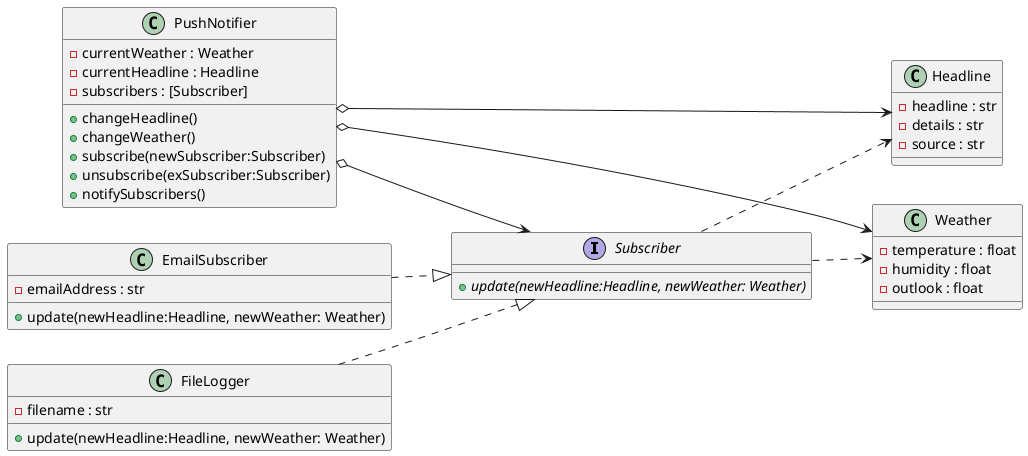 @startuml
	left to right direction
  interface Subscriber{
    + {abstract} update(newHeadline:Headline, newWeather: Weather)
  }

  class PushNotifier{
    - currentWeather : Weather
    - currentHeadline : Headline
    - subscribers : [Subscriber]
    + changeHeadline()
    + changeWeather()
    + subscribe(newSubscriber:Subscriber)
    + unsubscribe(exSubscriber:Subscriber)
    + notifySubscribers()
  }

  class Weather{
    - temperature : float
    - humidity : float
    - outlook : float
  }

  class Headline{
    - headline : str
    - details : str
    - source : str
  }

  class EmailSubscriber{
	 - emailAddress : str
    + update(newHeadline:Headline, newWeather: Weather)
  }

  class FileLogger{
	 - filename : str
    + update(newHeadline:Headline, newWeather: Weather)
  }

  EmailSubscriber ..|> Subscriber
  FileLogger ..|> Subscriber
  PushNotifier o--> Subscriber
  PushNotifier o--> Weather
  PushNotifier o--> Headline
	Subscriber ..> Weather
	Subscriber ..> Headline
@enduml
